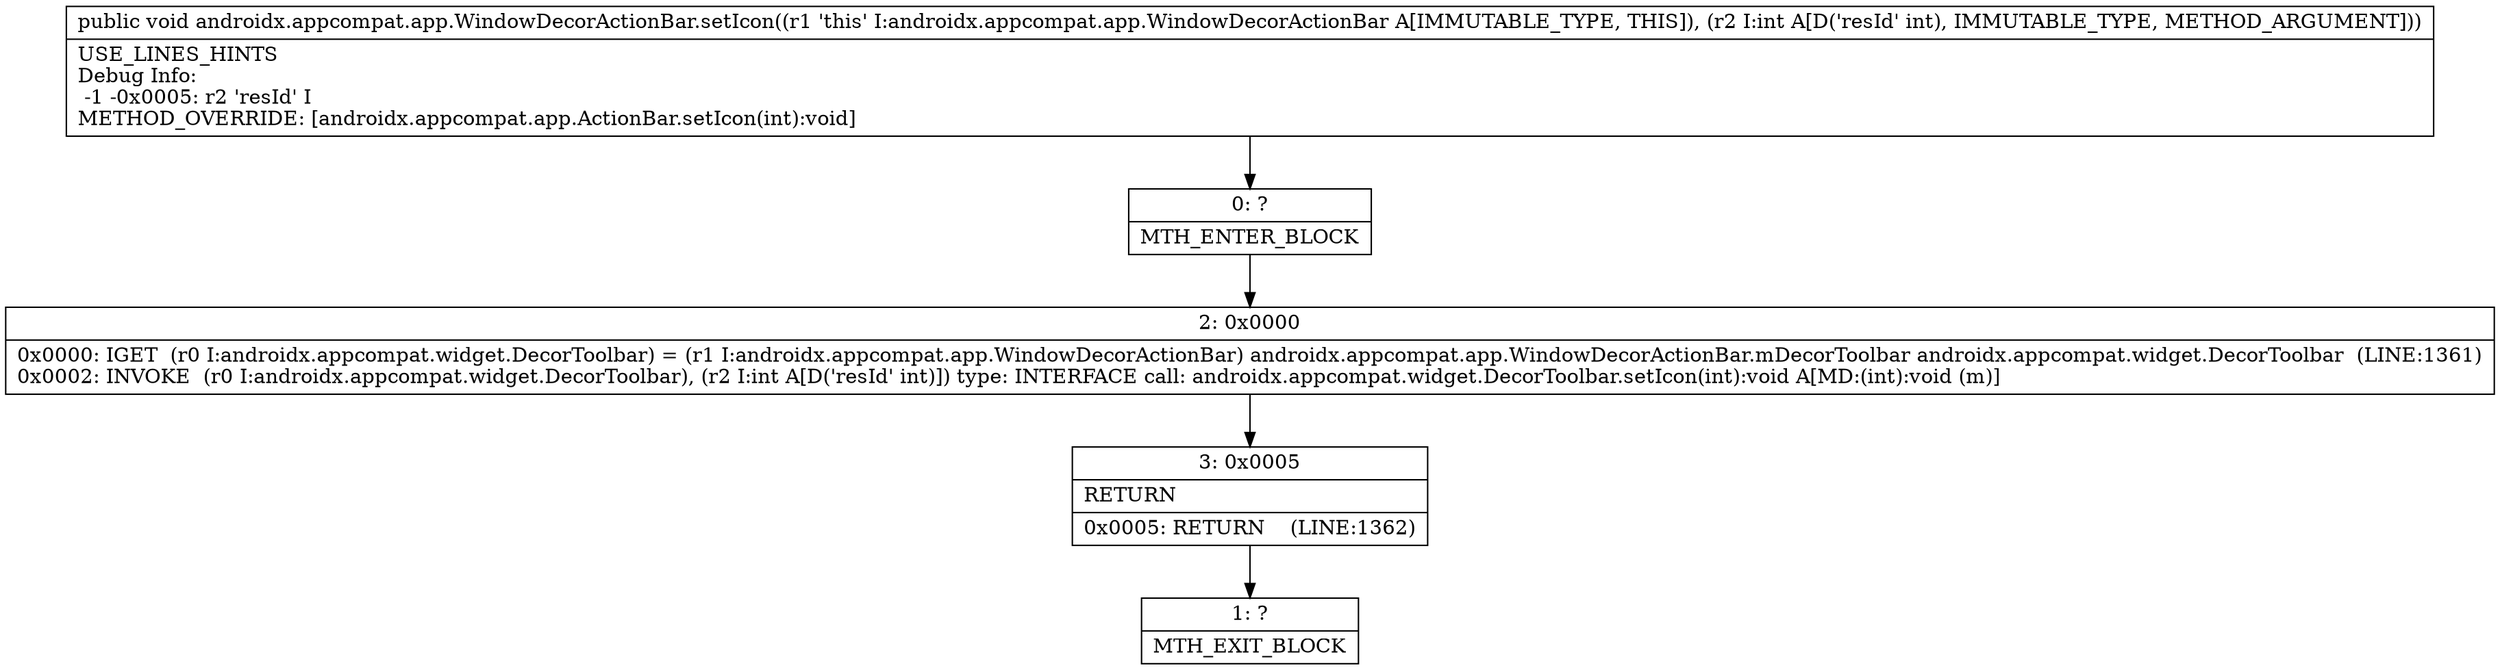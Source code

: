 digraph "CFG forandroidx.appcompat.app.WindowDecorActionBar.setIcon(I)V" {
Node_0 [shape=record,label="{0\:\ ?|MTH_ENTER_BLOCK\l}"];
Node_2 [shape=record,label="{2\:\ 0x0000|0x0000: IGET  (r0 I:androidx.appcompat.widget.DecorToolbar) = (r1 I:androidx.appcompat.app.WindowDecorActionBar) androidx.appcompat.app.WindowDecorActionBar.mDecorToolbar androidx.appcompat.widget.DecorToolbar  (LINE:1361)\l0x0002: INVOKE  (r0 I:androidx.appcompat.widget.DecorToolbar), (r2 I:int A[D('resId' int)]) type: INTERFACE call: androidx.appcompat.widget.DecorToolbar.setIcon(int):void A[MD:(int):void (m)]\l}"];
Node_3 [shape=record,label="{3\:\ 0x0005|RETURN\l|0x0005: RETURN    (LINE:1362)\l}"];
Node_1 [shape=record,label="{1\:\ ?|MTH_EXIT_BLOCK\l}"];
MethodNode[shape=record,label="{public void androidx.appcompat.app.WindowDecorActionBar.setIcon((r1 'this' I:androidx.appcompat.app.WindowDecorActionBar A[IMMUTABLE_TYPE, THIS]), (r2 I:int A[D('resId' int), IMMUTABLE_TYPE, METHOD_ARGUMENT]))  | USE_LINES_HINTS\lDebug Info:\l  \-1 \-0x0005: r2 'resId' I\lMETHOD_OVERRIDE: [androidx.appcompat.app.ActionBar.setIcon(int):void]\l}"];
MethodNode -> Node_0;Node_0 -> Node_2;
Node_2 -> Node_3;
Node_3 -> Node_1;
}

